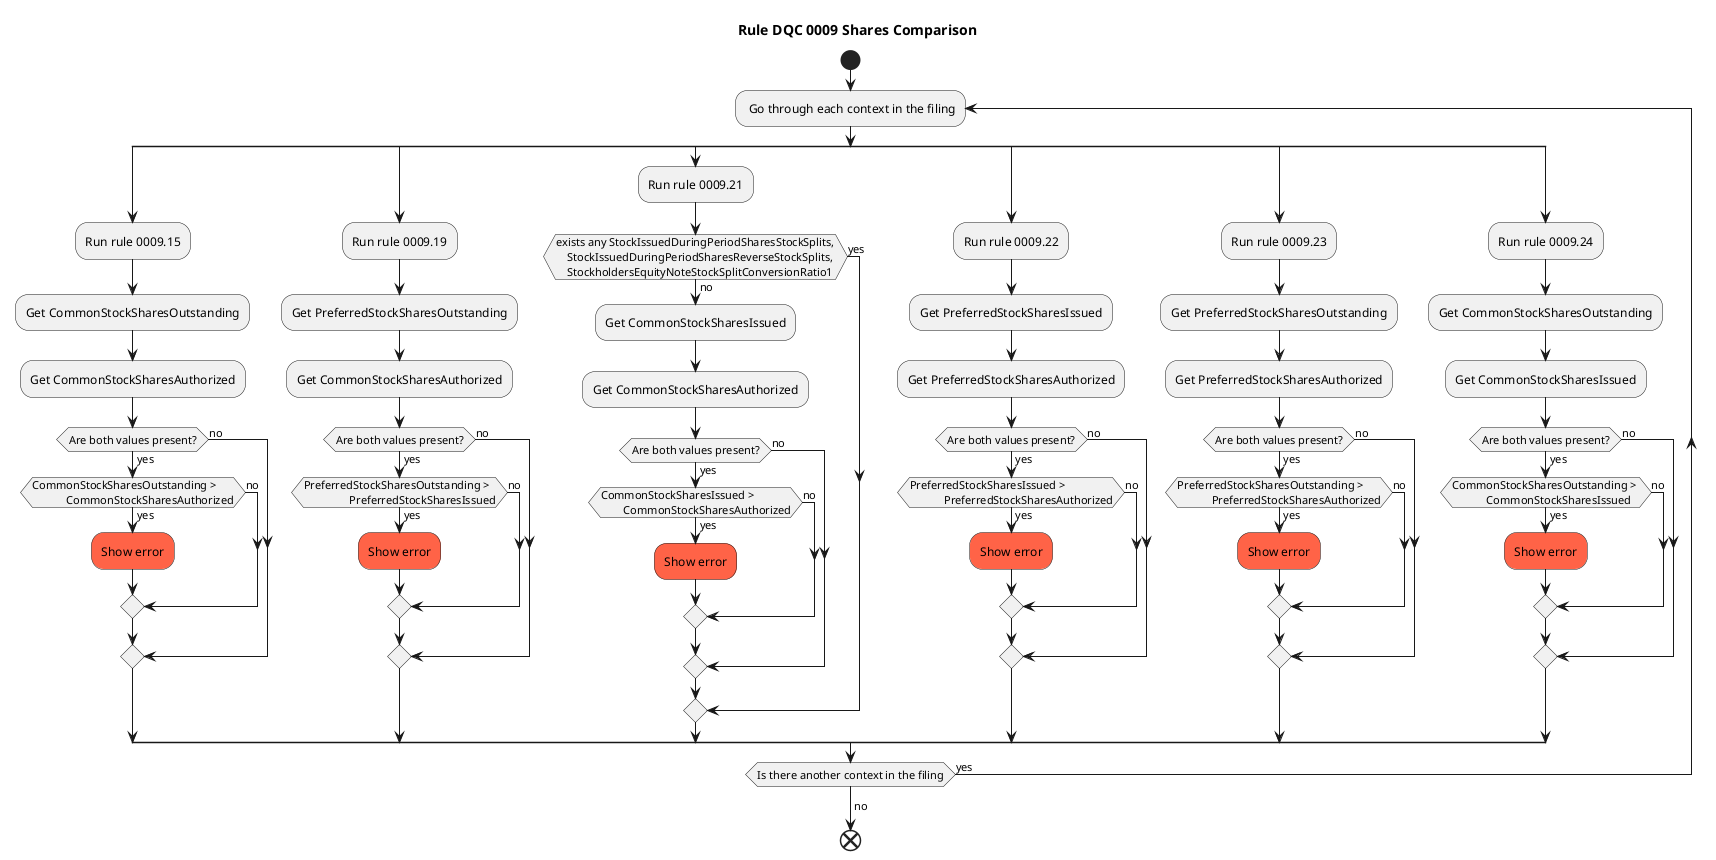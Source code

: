@startuml rule_0009_shares
title "Rule DQC 0009 Shares Comparison"
!pragma useVerticalIf on
start

repeat : Go through each context in the filing;
 
 split
   :Run rule 0009.15;
   :Get CommonStockSharesOutstanding;
   :Get CommonStockSharesAuthorized;
   if (Are both values present?) then (yes)
    if (CommonStockSharesOutstanding > 
            CommonStockSharesAuthorized) then (yes)
        #tomato:Show error;
    else (no)
        endif
   else (no)
    endif
split again
   :Run rule 0009.19;
   :Get PreferredStockSharesOutstanding;
   :Get CommonStockSharesAuthorized;
   if (Are both values present?) then (yes)
        if (PreferredStockSharesOutstanding > 
                PreferredStockSharesIssued) then (yes)
            #tomato:Show error;
        else (no)
        endif
    else (no)
    endif
split again
   :Run rule 0009.21;
   if (exists any StockIssuedDuringPeriodSharesStockSplits,
    StockIssuedDuringPeriodSharesReverseStockSplits, 
    StockholdersEquityNoteStockSplitConversionRatio1) then (yes)
    else (no)
   :Get CommonStockSharesIssued;
   :Get CommonStockSharesAuthorized;
   if (Are both values present?) then (yes)
   if (CommonStockSharesIssued > 
        CommonStockSharesAuthorized) then (yes)
     #tomato:Show error;
   else (no)
    
    
    endif
    else (no)
    endif
    endif
split again
   :Run rule 0009.22;
   :Get PreferredStockSharesIssued;
   :Get PreferredStockSharesAuthorized;
    if (Are both values present?) then (yes)
      if (PreferredStockSharesIssued > 
            PreferredStockSharesAuthorized) then (yes)
        #tomato:Show error;
      else (no)
      endif
    else (no)
      endif
    
split again
   :Run rule 0009.23;
   :Get PreferredStockSharesOutstanding;
   :Get PreferredStockSharesAuthorized;
   if (Are both values present?) then (yes)
      if (PreferredStockSharesOutstanding > 
            PreferredStockSharesAuthorized) then (yes)
        #tomato:Show error;
      else (no)
        endif
  else (no)
      endif

  split again
   :Run rule 0009.24;
   :Get CommonStockSharesOutstanding;
   :Get CommonStockSharesIssued;
   if (Are both values present?) then (yes)
      if (CommonStockSharesOutstanding > 
            CommonStockSharesIssued) then (yes)
        #tomato:Show error;
      else (no)
      endif
  else (no)
      endif
    
end split

    repeat while (Is there another context in the filing) is (yes)
    ->no;
    
end

@enduml